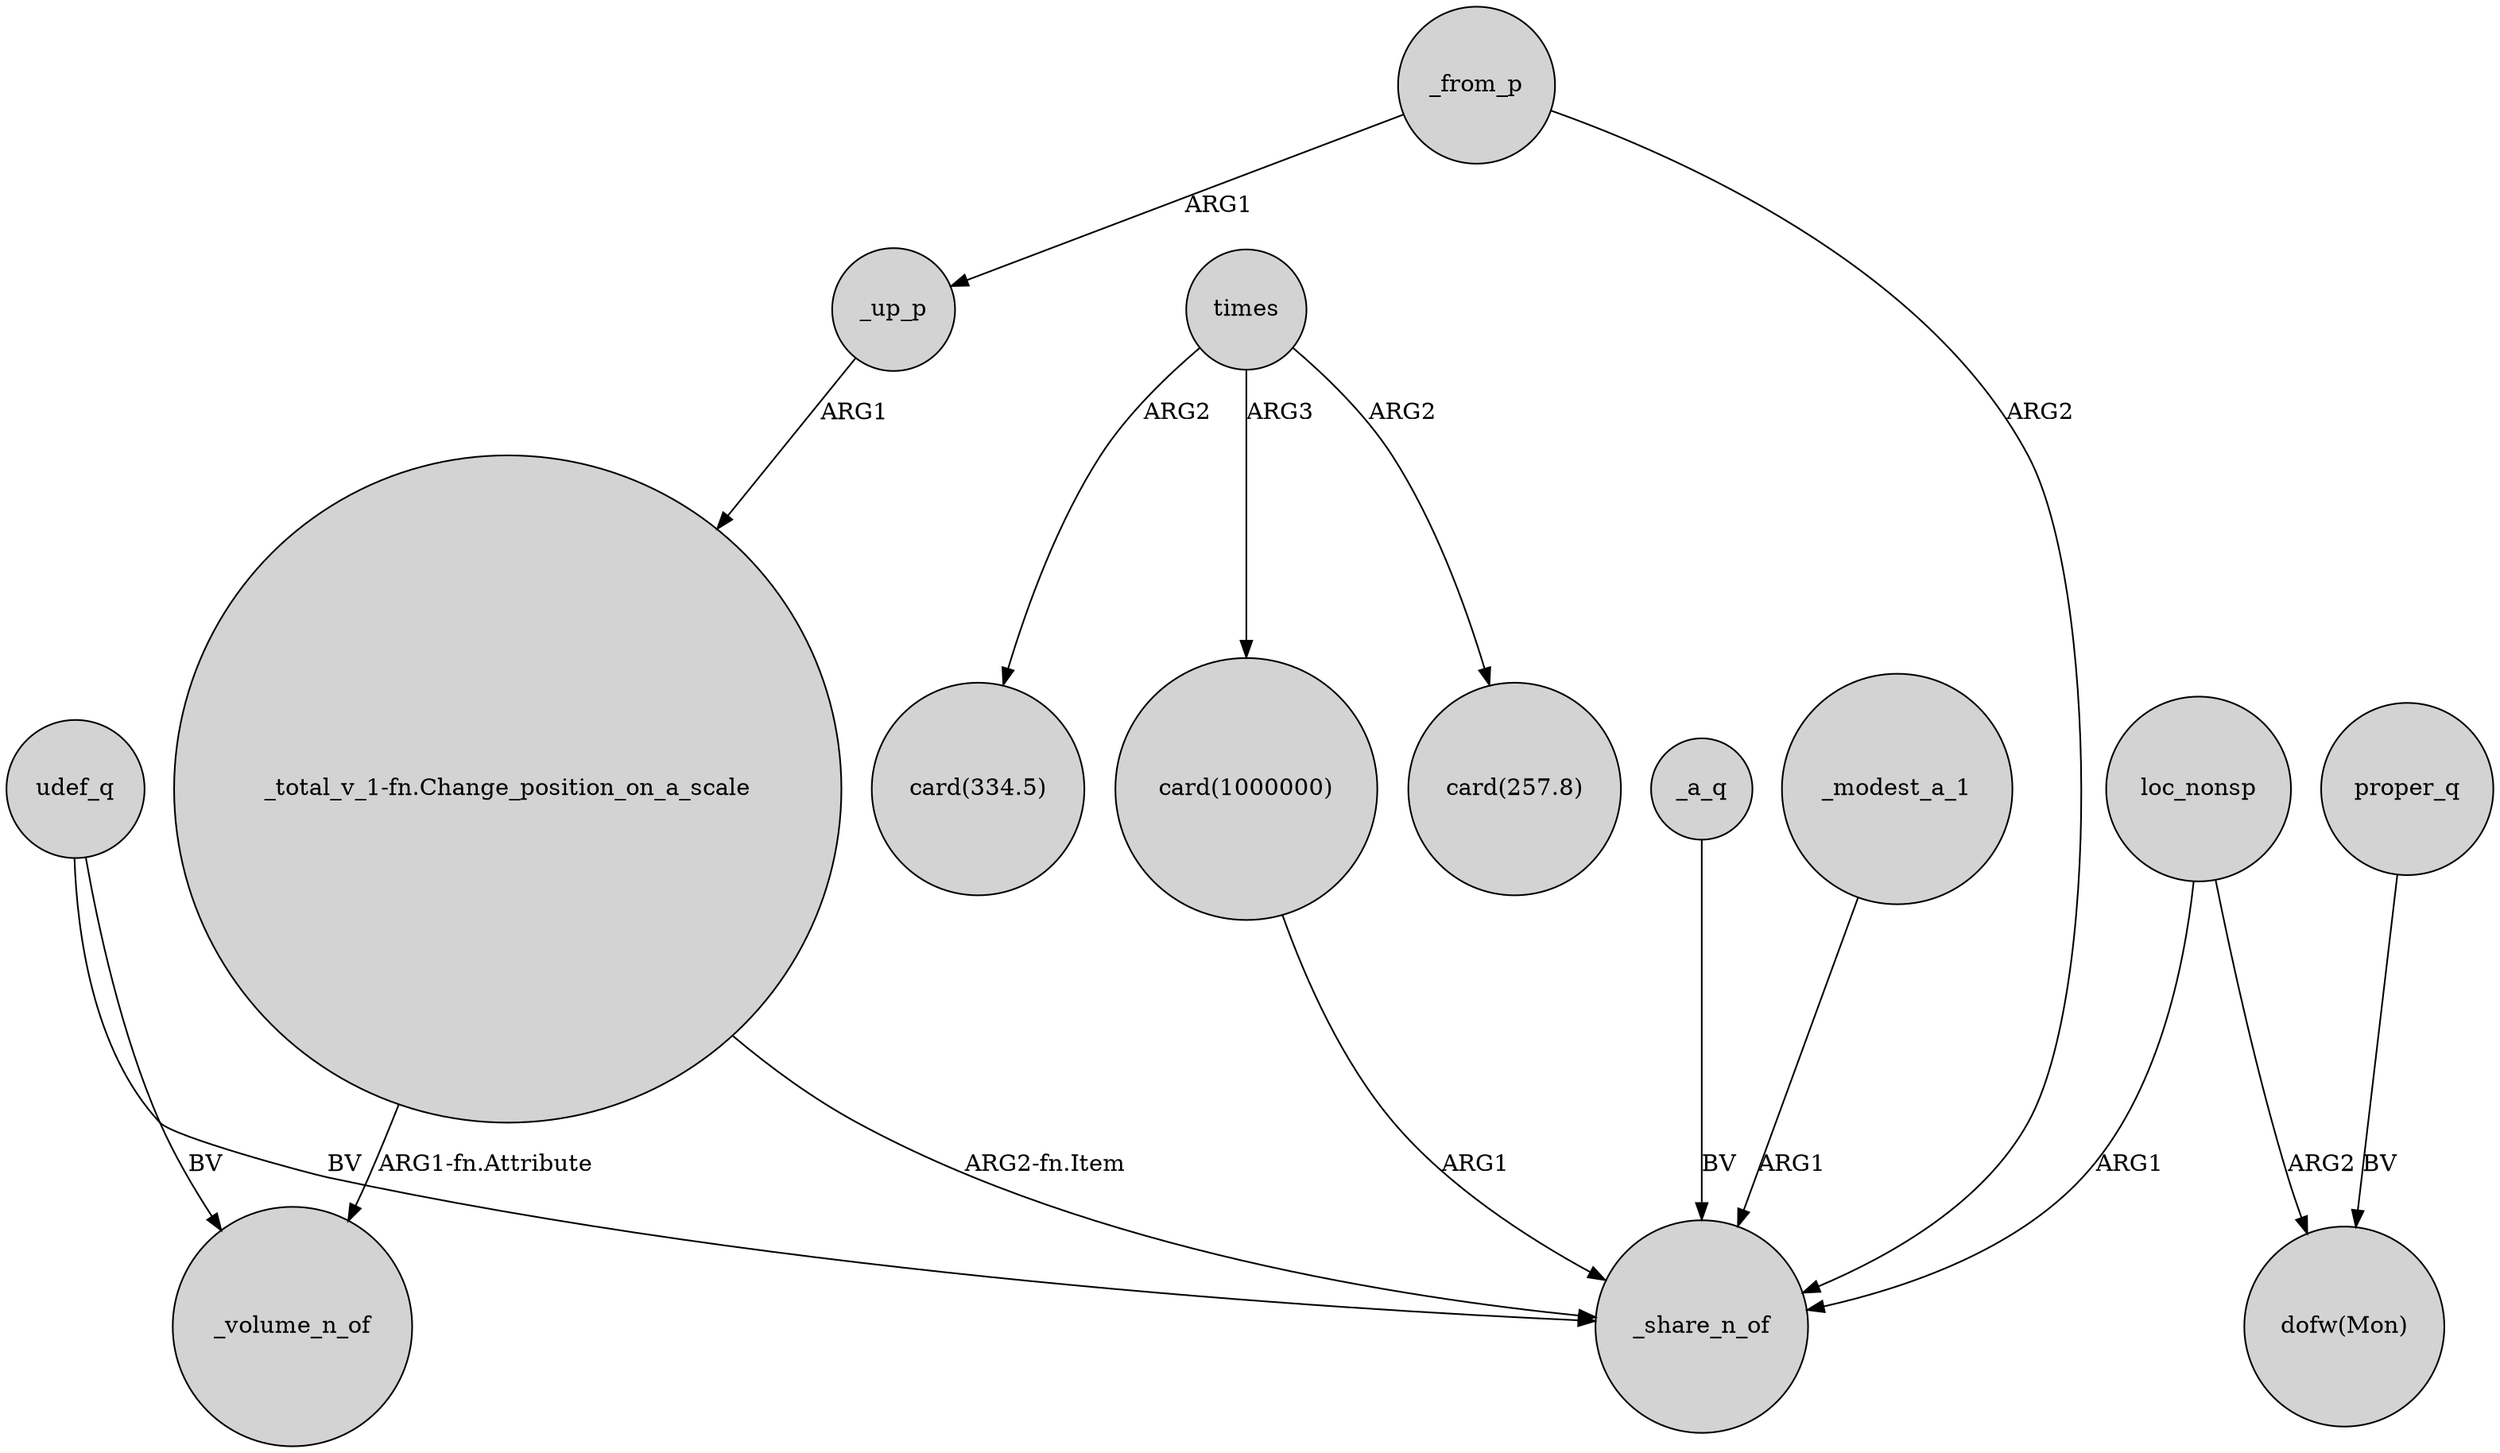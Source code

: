 digraph {
	node [shape=circle style=filled]
	times -> "card(1000000)" [label=ARG3]
	"_total_v_1-fn.Change_position_on_a_scale" -> _volume_n_of [label="ARG1-fn.Attribute"]
	proper_q -> "dofw(Mon)" [label=BV]
	times -> "card(257.8)" [label=ARG2]
	_modest_a_1 -> _share_n_of [label=ARG1]
	"_total_v_1-fn.Change_position_on_a_scale" -> _share_n_of [label="ARG2-fn.Item"]
	_a_q -> _share_n_of [label=BV]
	udef_q -> _share_n_of [label=BV]
	_from_p -> _up_p [label=ARG1]
	_from_p -> _share_n_of [label=ARG2]
	_up_p -> "_total_v_1-fn.Change_position_on_a_scale" [label=ARG1]
	udef_q -> _volume_n_of [label=BV]
	times -> "card(334.5)" [label=ARG2]
	"card(1000000)" -> _share_n_of [label=ARG1]
	loc_nonsp -> "dofw(Mon)" [label=ARG2]
	loc_nonsp -> _share_n_of [label=ARG1]
}
